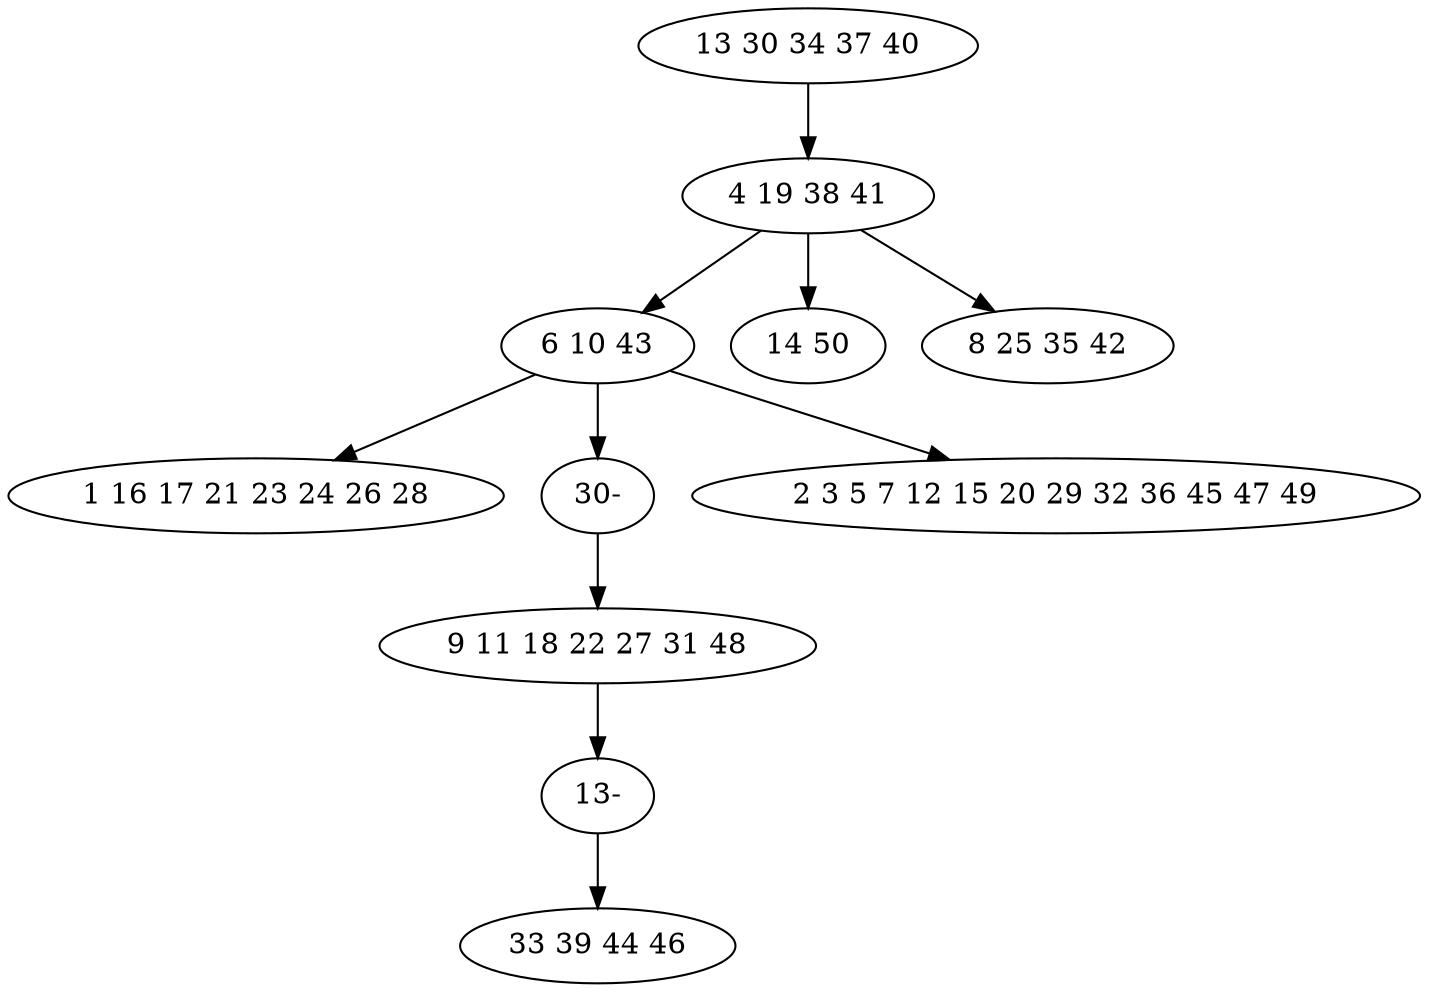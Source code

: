 digraph true_tree {
	"0" -> "1"
	"1" -> "2"
	"2" -> "3"
	"2" -> "10"
	"4" -> "9"
	"1" -> "6"
	"2" -> "7"
	"1" -> "8"
	"9" -> "5"
	"10" -> "4"
	"0" [label="13 30 34 37 40"];
	"1" [label="4 19 38 41"];
	"2" [label="6 10 43"];
	"3" [label="1 16 17 21 23 24 26 28"];
	"4" [label="9 11 18 22 27 31 48"];
	"5" [label="33 39 44 46"];
	"6" [label="14 50"];
	"7" [label="2 3 5 7 12 15 20 29 32 36 45 47 49"];
	"8" [label="8 25 35 42"];
	"9" [label="13-"];
	"10" [label="30-"];
}
